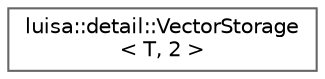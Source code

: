 digraph "类继承关系图"
{
 // LATEX_PDF_SIZE
  bgcolor="transparent";
  edge [fontname=Helvetica,fontsize=10,labelfontname=Helvetica,labelfontsize=10];
  node [fontname=Helvetica,fontsize=10,shape=box,height=0.2,width=0.4];
  rankdir="LR";
  Node0 [id="Node000000",label="luisa::detail::VectorStorage\l\< T, 2 \>",height=0.2,width=0.4,color="grey40", fillcolor="white", style="filled",URL="$structluisa_1_1detail_1_1_vector_storage_3_01_t_00_012_01_4.html",tooltip="Vector storage of size 2"];
}
